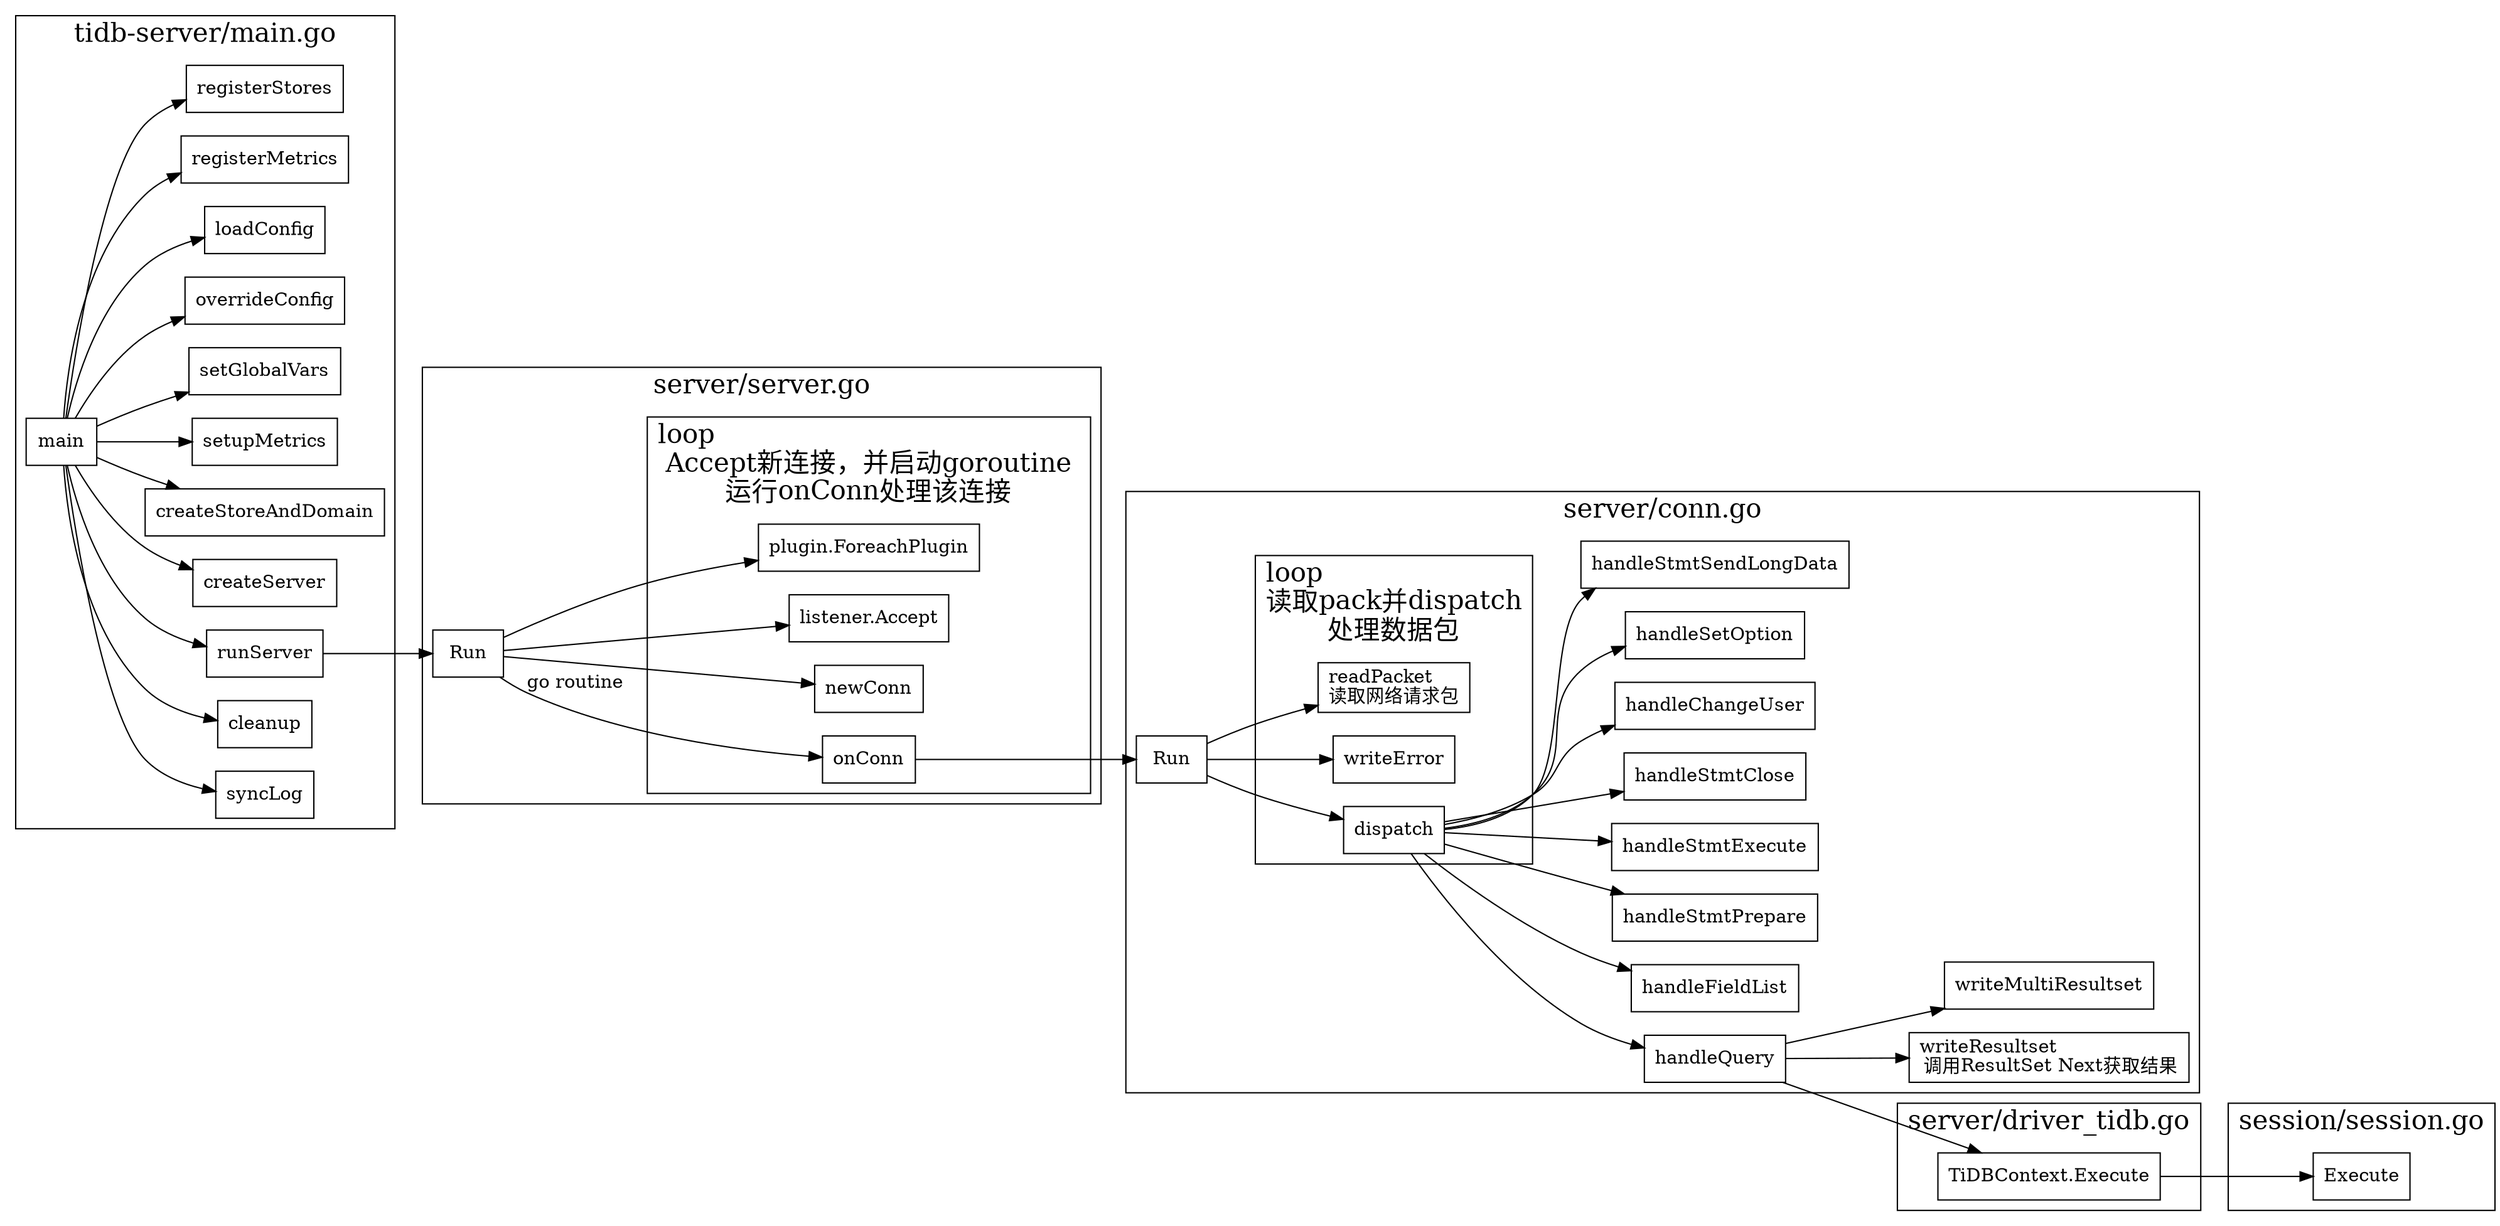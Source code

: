 digraph tidb_main_server {
  node[shape=box];
  newrank=true;
  rankdir=LR;

  subgraph cluster_main {
    graph[label="tidb-server/main.go";fontsize=20;];
    main ->{
      syncLog;
      cleanup;
      runServer;
      createServer;
      createStoreAndDomain;
      setupMetrics;
      setGlobalVars;
      overrideConfig;
      loadConfig;
      registerMetrics;
      registerStores;
    };
  };
  runServer -> server_Run;

  subgraph cluster_server {
    graph[label="server/server.go";fontsize=20;];
    subgraph cluster_forloop {
      graph[label="loop\l Accept新连接，并启动goroutine \l运行onConn处理该连接";fontsize=20;]
      onConn;
      newConn;
      listener_Accept[label="listener.Accept"];
      plugin_ForeachPlugin[label="plugin.ForeachPlugin"];
    }
    server_Run[label="Run"];
    server_Run -> onConn[label="go routine"];
    server_Run -> {
      newConn;
      listener_Accept;
      plugin_ForeachPlugin;
    };
  };

  onConn -> conn_Run;
  subgraph cluster_session {
    graph[label="session/session.go";fontsize=20;]
    session_Execute[label="Execute"];
  }

  subgraph cluster_tidb {
    graph[label="server/driver_tidb.go";fontsize=20;]
    ctx_Execute[label="TiDBContext.Execute"];
  }
  ctx_Execute -> session_Execute;

  subgraph cluster_conn {
    graph[label="server/conn.go";fontsize=20;]
    conn_Run[label="Run"];
    subgraph cluster_con_forloop {
      graph[label="loop\l读取pack并dispatch\l处理数据包";fontsize=20;]
      dispatch[lable="dispatch\l 根据data[0] 做分发"];
      writeError;
      readPacket[label="readPacket\l读取网络请求包"];
    };
    conn_Run -> {
      dispatch;
      writeError;
      readPacket;
    };

    dispatch -> {
      handleQuery;
      handleFieldList;
      handleStmtPrepare;
      handleStmtExecute;
      handleStmtClose;
      handleChangeUser;
      handleSetOption;
      handleStmtSendLongData;
    };
    writeResultset[label="writeResultset\l 调用ResultSet Next获取结果"];

    handleQuery -> {
      ctx_Execute;
      writeResultset;
      writeMultiResultset;
    };
  }
}
